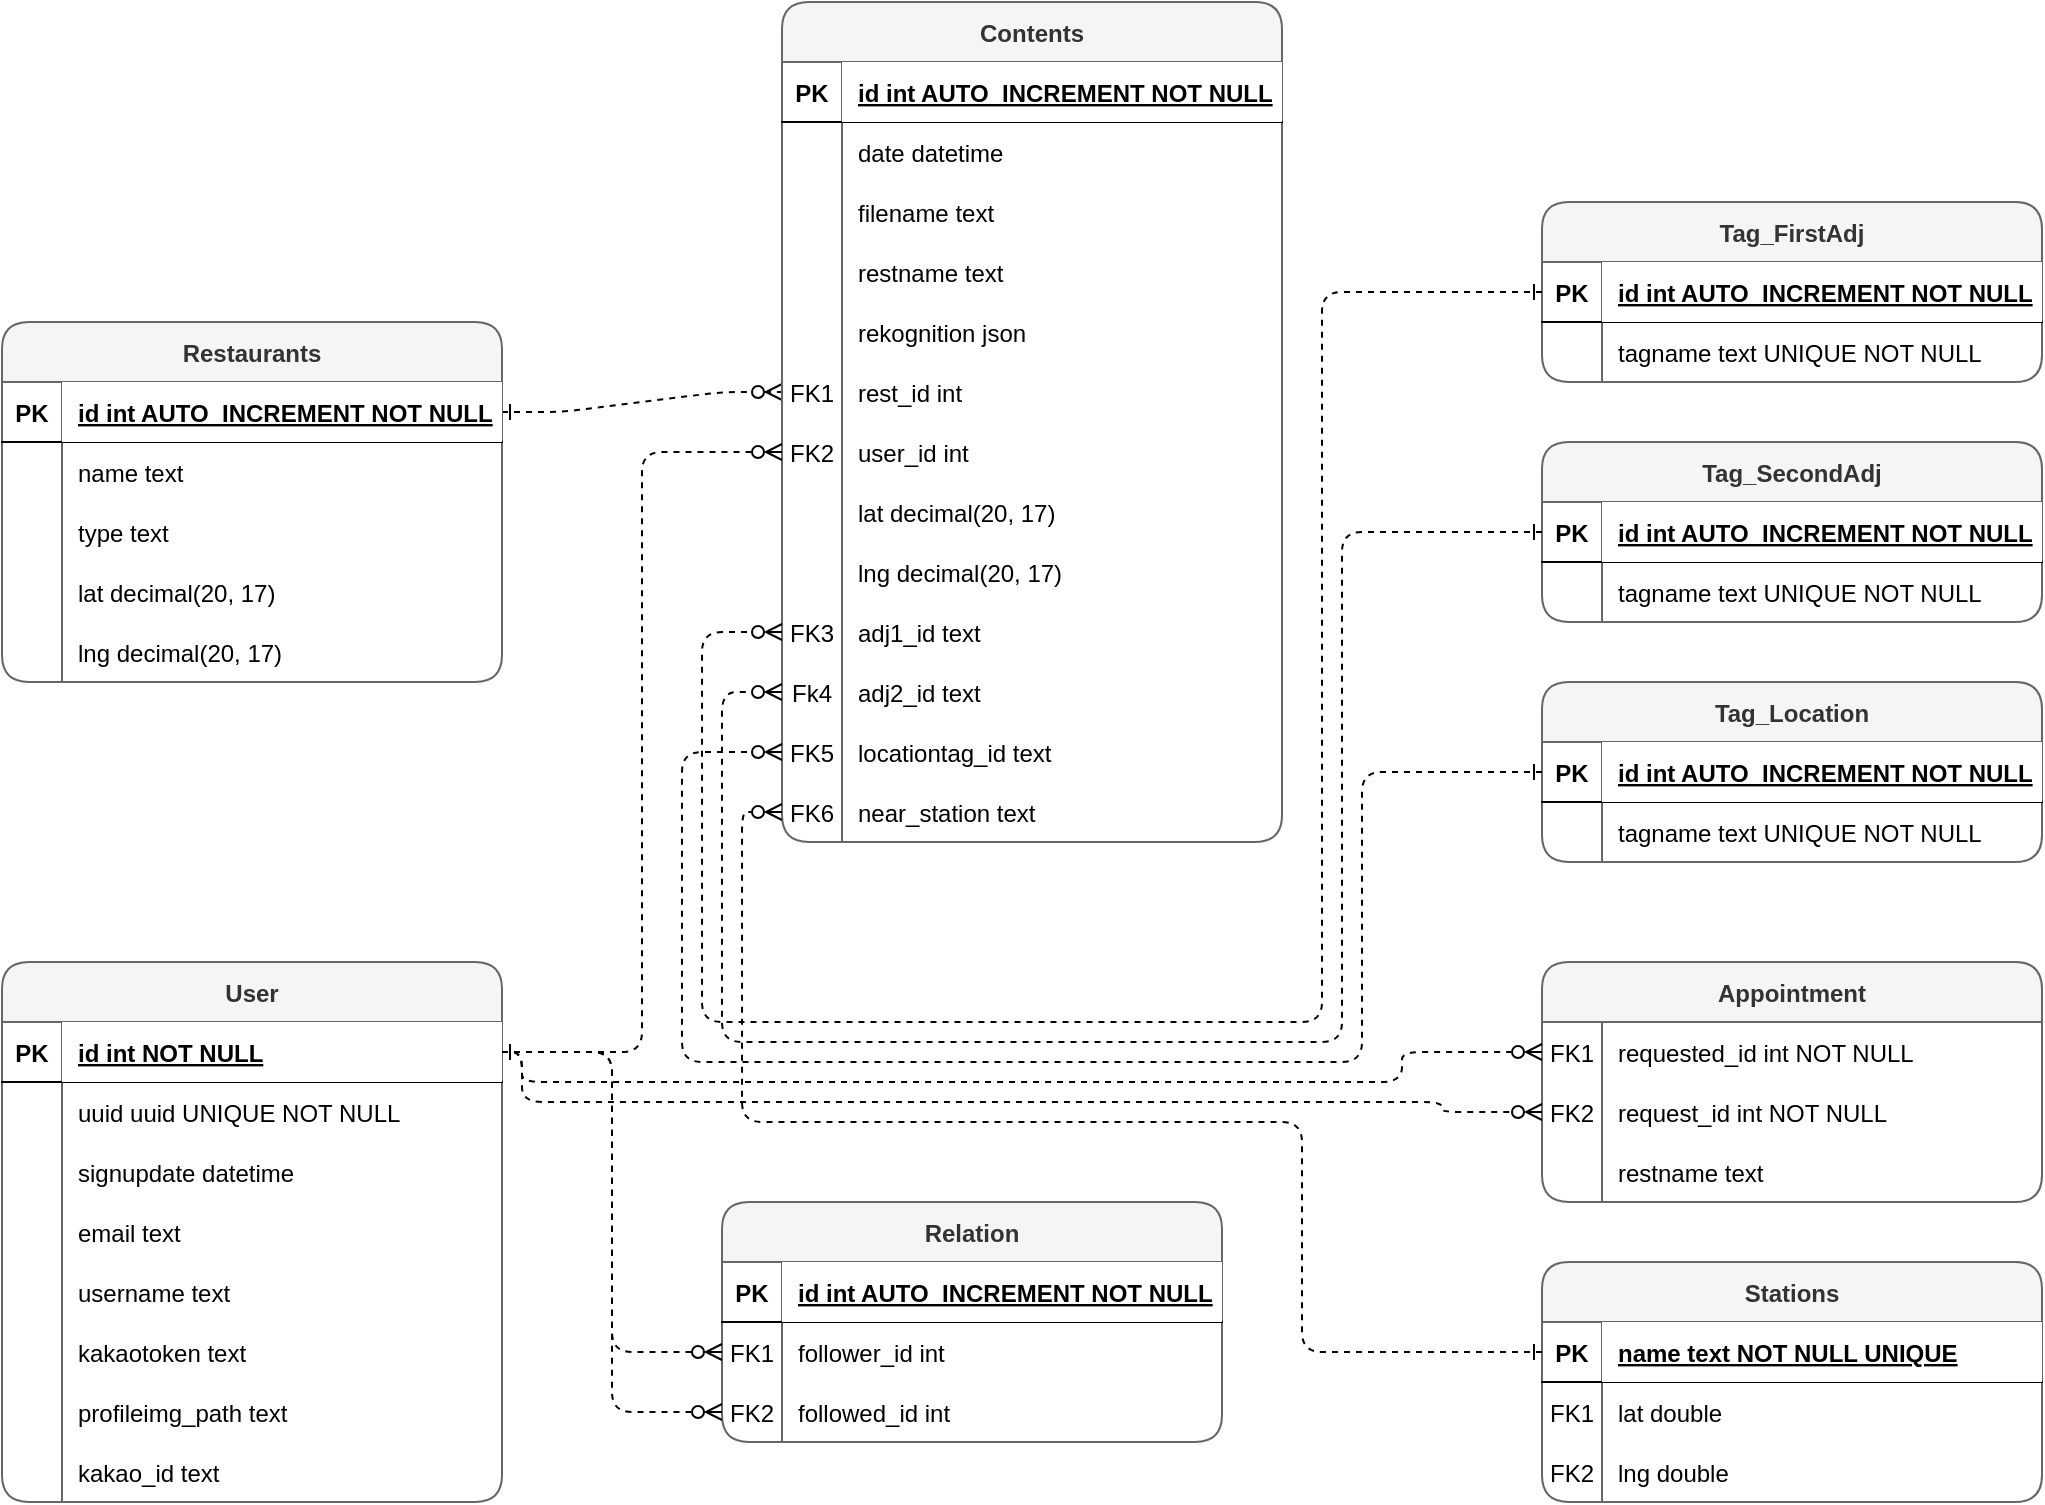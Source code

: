 <mxfile>
    <diagram id="R2lEEEUBdFMjLlhIrx00" name="Page-1">
        <mxGraphModel dx="1738" dy="1594" grid="1" gridSize="10" guides="1" tooltips="1" connect="1" arrows="1" fold="1" page="1" pageScale="1" pageWidth="850" pageHeight="1100" math="0" shadow="0" extFonts="Permanent Marker^https://fonts.googleapis.com/css?family=Permanent+Marker">
            <root>
                <mxCell id="0"/>
                <mxCell id="1" parent="0"/>
                <mxCell id="C-vyLk0tnHw3VtMMgP7b-12" value="" style="edgeStyle=entityRelationEdgeStyle;endArrow=ERzeroToMany;startArrow=ERone;endFill=1;startFill=0;entryX=0;entryY=0.5;entryDx=0;entryDy=0;dashed=1;" parent="1" source="C-vyLk0tnHw3VtMMgP7b-3" target="g6xZ0EOSr1X_erwKCPLf-76" edge="1">
                    <mxGeometry width="100" height="100" relative="1" as="geometry">
                        <mxPoint x="400" y="180" as="sourcePoint"/>
                        <mxPoint x="460" y="205" as="targetPoint"/>
                    </mxGeometry>
                </mxCell>
                <mxCell id="C-vyLk0tnHw3VtMMgP7b-2" value="Restaurants" style="shape=table;startSize=30;container=1;collapsible=1;childLayout=tableLayout;fixedRows=1;rowLines=0;fontStyle=1;align=center;resizeLast=1;labelBackgroundColor=none;fillColor=#f5f5f5;strokeColor=#666666;fontColor=#333333;rounded=1;" parent="1" vertex="1">
                    <mxGeometry x="-200" y="80" width="250" height="180" as="geometry"/>
                </mxCell>
                <mxCell id="C-vyLk0tnHw3VtMMgP7b-3" value="" style="shape=partialRectangle;collapsible=0;dropTarget=0;pointerEvents=0;fillColor=none;points=[[0,0.5],[1,0.5]];portConstraint=eastwest;top=0;left=0;right=0;bottom=1;rounded=1;" parent="C-vyLk0tnHw3VtMMgP7b-2" vertex="1">
                    <mxGeometry y="30" width="250" height="30" as="geometry"/>
                </mxCell>
                <mxCell id="C-vyLk0tnHw3VtMMgP7b-4" value="PK" style="shape=partialRectangle;overflow=hidden;connectable=0;fillColor=none;top=0;left=0;bottom=0;right=0;fontStyle=1;rounded=1;" parent="C-vyLk0tnHw3VtMMgP7b-3" vertex="1">
                    <mxGeometry width="30" height="30" as="geometry">
                        <mxRectangle width="30" height="30" as="alternateBounds"/>
                    </mxGeometry>
                </mxCell>
                <mxCell id="C-vyLk0tnHw3VtMMgP7b-5" value="id int AUTO_INCREMENT NOT NULL" style="shape=partialRectangle;overflow=hidden;connectable=0;top=0;left=0;bottom=0;right=0;align=left;spacingLeft=6;fontStyle=5;labelBackgroundColor=none;rounded=1;" parent="C-vyLk0tnHw3VtMMgP7b-3" vertex="1">
                    <mxGeometry x="30" width="220" height="30" as="geometry">
                        <mxRectangle width="220" height="30" as="alternateBounds"/>
                    </mxGeometry>
                </mxCell>
                <mxCell id="C-vyLk0tnHw3VtMMgP7b-6" value="" style="shape=partialRectangle;collapsible=0;dropTarget=0;pointerEvents=0;fillColor=none;points=[[0,0.5],[1,0.5]];portConstraint=eastwest;top=0;left=0;right=0;bottom=0;rounded=1;" parent="C-vyLk0tnHw3VtMMgP7b-2" vertex="1">
                    <mxGeometry y="60" width="250" height="30" as="geometry"/>
                </mxCell>
                <mxCell id="C-vyLk0tnHw3VtMMgP7b-7" value="" style="shape=partialRectangle;overflow=hidden;connectable=0;fillColor=none;top=0;left=0;bottom=0;right=0;rounded=1;" parent="C-vyLk0tnHw3VtMMgP7b-6" vertex="1">
                    <mxGeometry width="30" height="30" as="geometry">
                        <mxRectangle width="30" height="30" as="alternateBounds"/>
                    </mxGeometry>
                </mxCell>
                <mxCell id="C-vyLk0tnHw3VtMMgP7b-8" value="name text" style="shape=partialRectangle;overflow=hidden;connectable=0;fillColor=none;top=0;left=0;bottom=0;right=0;align=left;spacingLeft=6;rounded=1;" parent="C-vyLk0tnHw3VtMMgP7b-6" vertex="1">
                    <mxGeometry x="30" width="220" height="30" as="geometry">
                        <mxRectangle width="220" height="30" as="alternateBounds"/>
                    </mxGeometry>
                </mxCell>
                <mxCell id="C-vyLk0tnHw3VtMMgP7b-9" value="" style="shape=partialRectangle;collapsible=0;dropTarget=0;pointerEvents=0;fillColor=none;points=[[0,0.5],[1,0.5]];portConstraint=eastwest;top=0;left=0;right=0;bottom=0;rounded=1;" parent="C-vyLk0tnHw3VtMMgP7b-2" vertex="1">
                    <mxGeometry y="90" width="250" height="30" as="geometry"/>
                </mxCell>
                <mxCell id="C-vyLk0tnHw3VtMMgP7b-10" value="" style="shape=partialRectangle;overflow=hidden;connectable=0;fillColor=none;top=0;left=0;bottom=0;right=0;rounded=1;" parent="C-vyLk0tnHw3VtMMgP7b-9" vertex="1">
                    <mxGeometry width="30" height="30" as="geometry">
                        <mxRectangle width="30" height="30" as="alternateBounds"/>
                    </mxGeometry>
                </mxCell>
                <mxCell id="C-vyLk0tnHw3VtMMgP7b-11" value="type text" style="shape=partialRectangle;overflow=hidden;connectable=0;fillColor=none;top=0;left=0;bottom=0;right=0;align=left;spacingLeft=6;rounded=1;" parent="C-vyLk0tnHw3VtMMgP7b-9" vertex="1">
                    <mxGeometry x="30" width="220" height="30" as="geometry">
                        <mxRectangle width="220" height="30" as="alternateBounds"/>
                    </mxGeometry>
                </mxCell>
                <mxCell id="g6xZ0EOSr1X_erwKCPLf-101" value="" style="shape=partialRectangle;collapsible=0;dropTarget=0;pointerEvents=0;fillColor=none;points=[[0,0.5],[1,0.5]];portConstraint=eastwest;top=0;left=0;right=0;bottom=0;rounded=1;" parent="C-vyLk0tnHw3VtMMgP7b-2" vertex="1">
                    <mxGeometry y="120" width="250" height="30" as="geometry"/>
                </mxCell>
                <mxCell id="g6xZ0EOSr1X_erwKCPLf-102" value="" style="shape=partialRectangle;overflow=hidden;connectable=0;fillColor=none;top=0;left=0;bottom=0;right=0;rounded=1;" parent="g6xZ0EOSr1X_erwKCPLf-101" vertex="1">
                    <mxGeometry width="30" height="30" as="geometry">
                        <mxRectangle width="30" height="30" as="alternateBounds"/>
                    </mxGeometry>
                </mxCell>
                <mxCell id="g6xZ0EOSr1X_erwKCPLf-103" value="lat decimal(20, 17)" style="shape=partialRectangle;overflow=hidden;connectable=0;fillColor=none;top=0;left=0;bottom=0;right=0;align=left;spacingLeft=6;rounded=1;" parent="g6xZ0EOSr1X_erwKCPLf-101" vertex="1">
                    <mxGeometry x="30" width="220" height="30" as="geometry">
                        <mxRectangle width="220" height="30" as="alternateBounds"/>
                    </mxGeometry>
                </mxCell>
                <mxCell id="g6xZ0EOSr1X_erwKCPLf-104" value="" style="shape=partialRectangle;collapsible=0;dropTarget=0;pointerEvents=0;fillColor=none;points=[[0,0.5],[1,0.5]];portConstraint=eastwest;top=0;left=0;right=0;bottom=0;rounded=1;" parent="C-vyLk0tnHw3VtMMgP7b-2" vertex="1">
                    <mxGeometry y="150" width="250" height="30" as="geometry"/>
                </mxCell>
                <mxCell id="g6xZ0EOSr1X_erwKCPLf-105" value="" style="shape=partialRectangle;overflow=hidden;connectable=0;fillColor=none;top=0;left=0;bottom=0;right=0;rounded=1;" parent="g6xZ0EOSr1X_erwKCPLf-104" vertex="1">
                    <mxGeometry width="30" height="30" as="geometry">
                        <mxRectangle width="30" height="30" as="alternateBounds"/>
                    </mxGeometry>
                </mxCell>
                <mxCell id="g6xZ0EOSr1X_erwKCPLf-106" value="lng decimal(20, 17)" style="shape=partialRectangle;overflow=hidden;connectable=0;fillColor=none;top=0;left=0;bottom=0;right=0;align=left;spacingLeft=6;rounded=1;" parent="g6xZ0EOSr1X_erwKCPLf-104" vertex="1">
                    <mxGeometry x="30" width="220" height="30" as="geometry">
                        <mxRectangle width="220" height="30" as="alternateBounds"/>
                    </mxGeometry>
                </mxCell>
                <mxCell id="C-vyLk0tnHw3VtMMgP7b-13" value="Tag_FirstAdj" style="shape=table;startSize=30;container=1;collapsible=1;childLayout=tableLayout;fixedRows=1;rowLines=0;fontStyle=1;align=center;resizeLast=1;fillColor=#f5f5f5;strokeColor=#666666;fontColor=#333333;rounded=1;" parent="1" vertex="1">
                    <mxGeometry x="570" y="20" width="250" height="90" as="geometry"/>
                </mxCell>
                <mxCell id="C-vyLk0tnHw3VtMMgP7b-14" value="" style="shape=partialRectangle;collapsible=0;dropTarget=0;pointerEvents=0;fillColor=none;points=[[0,0.5],[1,0.5]];portConstraint=eastwest;top=0;left=0;right=0;bottom=1;rounded=1;" parent="C-vyLk0tnHw3VtMMgP7b-13" vertex="1">
                    <mxGeometry y="30" width="250" height="30" as="geometry"/>
                </mxCell>
                <mxCell id="C-vyLk0tnHw3VtMMgP7b-15" value="PK" style="shape=partialRectangle;overflow=hidden;connectable=0;fillColor=none;top=0;left=0;bottom=0;right=0;fontStyle=1;rounded=1;" parent="C-vyLk0tnHw3VtMMgP7b-14" vertex="1">
                    <mxGeometry width="30" height="30" as="geometry">
                        <mxRectangle width="30" height="30" as="alternateBounds"/>
                    </mxGeometry>
                </mxCell>
                <mxCell id="C-vyLk0tnHw3VtMMgP7b-16" value="id int AUTO_INCREMENT NOT NULL" style="shape=partialRectangle;overflow=hidden;connectable=0;top=0;left=0;bottom=0;right=0;align=left;spacingLeft=6;fontStyle=5;rounded=1;" parent="C-vyLk0tnHw3VtMMgP7b-14" vertex="1">
                    <mxGeometry x="30" width="220" height="30" as="geometry">
                        <mxRectangle width="220" height="30" as="alternateBounds"/>
                    </mxGeometry>
                </mxCell>
                <mxCell id="C-vyLk0tnHw3VtMMgP7b-17" value="" style="shape=partialRectangle;collapsible=0;dropTarget=0;pointerEvents=0;fillColor=none;points=[[0,0.5],[1,0.5]];portConstraint=eastwest;top=0;left=0;right=0;bottom=0;rounded=1;" parent="C-vyLk0tnHw3VtMMgP7b-13" vertex="1">
                    <mxGeometry y="60" width="250" height="30" as="geometry"/>
                </mxCell>
                <mxCell id="C-vyLk0tnHw3VtMMgP7b-18" value="" style="shape=partialRectangle;overflow=hidden;connectable=0;fillColor=none;top=0;left=0;bottom=0;right=0;rounded=1;" parent="C-vyLk0tnHw3VtMMgP7b-17" vertex="1">
                    <mxGeometry width="30" height="30" as="geometry">
                        <mxRectangle width="30" height="30" as="alternateBounds"/>
                    </mxGeometry>
                </mxCell>
                <mxCell id="C-vyLk0tnHw3VtMMgP7b-19" value="tagname text UNIQUE NOT NULL" style="shape=partialRectangle;overflow=hidden;connectable=0;fillColor=none;top=0;left=0;bottom=0;right=0;align=left;spacingLeft=6;rounded=1;" parent="C-vyLk0tnHw3VtMMgP7b-17" vertex="1">
                    <mxGeometry x="30" width="220" height="30" as="geometry">
                        <mxRectangle width="220" height="30" as="alternateBounds"/>
                    </mxGeometry>
                </mxCell>
                <mxCell id="C-vyLk0tnHw3VtMMgP7b-23" value="Contents" style="shape=table;startSize=30;container=1;collapsible=1;childLayout=tableLayout;fixedRows=1;rowLines=0;fontStyle=1;align=center;resizeLast=1;fillColor=#f5f5f5;strokeColor=#666666;fontColor=#333333;rounded=1;" parent="1" vertex="1">
                    <mxGeometry x="190" y="-80" width="250" height="420" as="geometry"/>
                </mxCell>
                <mxCell id="C-vyLk0tnHw3VtMMgP7b-24" value="" style="shape=partialRectangle;collapsible=0;dropTarget=0;pointerEvents=0;fillColor=none;points=[[0,0.5],[1,0.5]];portConstraint=eastwest;top=0;left=0;right=0;bottom=1;rounded=1;" parent="C-vyLk0tnHw3VtMMgP7b-23" vertex="1">
                    <mxGeometry y="30" width="250" height="30" as="geometry"/>
                </mxCell>
                <mxCell id="C-vyLk0tnHw3VtMMgP7b-25" value="PK" style="shape=partialRectangle;overflow=hidden;connectable=0;fillColor=none;top=0;left=0;bottom=0;right=0;fontStyle=1;rounded=1;" parent="C-vyLk0tnHw3VtMMgP7b-24" vertex="1">
                    <mxGeometry width="30" height="30" as="geometry">
                        <mxRectangle width="30" height="30" as="alternateBounds"/>
                    </mxGeometry>
                </mxCell>
                <mxCell id="C-vyLk0tnHw3VtMMgP7b-26" value="id int AUTO_INCREMENT NOT NULL " style="shape=partialRectangle;overflow=hidden;connectable=0;top=0;left=0;bottom=0;right=0;align=left;spacingLeft=6;fontStyle=5;rounded=1;" parent="C-vyLk0tnHw3VtMMgP7b-24" vertex="1">
                    <mxGeometry x="30" width="220" height="30" as="geometry">
                        <mxRectangle width="220" height="30" as="alternateBounds"/>
                    </mxGeometry>
                </mxCell>
                <mxCell id="C-vyLk0tnHw3VtMMgP7b-27" value="" style="shape=partialRectangle;collapsible=0;dropTarget=0;pointerEvents=0;fillColor=none;points=[[0,0.5],[1,0.5]];portConstraint=eastwest;top=0;left=0;right=0;bottom=0;rounded=1;" parent="C-vyLk0tnHw3VtMMgP7b-23" vertex="1">
                    <mxGeometry y="60" width="250" height="30" as="geometry"/>
                </mxCell>
                <mxCell id="C-vyLk0tnHw3VtMMgP7b-28" value="" style="shape=partialRectangle;overflow=hidden;connectable=0;fillColor=none;top=0;left=0;bottom=0;right=0;rounded=1;" parent="C-vyLk0tnHw3VtMMgP7b-27" vertex="1">
                    <mxGeometry width="30" height="30" as="geometry">
                        <mxRectangle width="30" height="30" as="alternateBounds"/>
                    </mxGeometry>
                </mxCell>
                <mxCell id="C-vyLk0tnHw3VtMMgP7b-29" value="date datetime " style="shape=partialRectangle;overflow=hidden;connectable=0;fillColor=none;top=0;left=0;bottom=0;right=0;align=left;spacingLeft=6;rounded=1;" parent="C-vyLk0tnHw3VtMMgP7b-27" vertex="1">
                    <mxGeometry x="30" width="220" height="30" as="geometry">
                        <mxRectangle width="220" height="30" as="alternateBounds"/>
                    </mxGeometry>
                </mxCell>
                <mxCell id="g6xZ0EOSr1X_erwKCPLf-67" value="" style="shape=partialRectangle;collapsible=0;dropTarget=0;pointerEvents=0;fillColor=none;points=[[0,0.5],[1,0.5]];portConstraint=eastwest;top=0;left=0;right=0;bottom=0;rounded=1;" parent="C-vyLk0tnHw3VtMMgP7b-23" vertex="1">
                    <mxGeometry y="90" width="250" height="30" as="geometry"/>
                </mxCell>
                <mxCell id="g6xZ0EOSr1X_erwKCPLf-68" value="" style="shape=partialRectangle;overflow=hidden;connectable=0;fillColor=none;top=0;left=0;bottom=0;right=0;rounded=1;" parent="g6xZ0EOSr1X_erwKCPLf-67" vertex="1">
                    <mxGeometry width="30" height="30" as="geometry">
                        <mxRectangle width="30" height="30" as="alternateBounds"/>
                    </mxGeometry>
                </mxCell>
                <mxCell id="g6xZ0EOSr1X_erwKCPLf-69" value="filename text" style="shape=partialRectangle;overflow=hidden;connectable=0;fillColor=none;top=0;left=0;bottom=0;right=0;align=left;spacingLeft=6;rounded=1;" parent="g6xZ0EOSr1X_erwKCPLf-67" vertex="1">
                    <mxGeometry x="30" width="220" height="30" as="geometry">
                        <mxRectangle width="220" height="30" as="alternateBounds"/>
                    </mxGeometry>
                </mxCell>
                <mxCell id="g6xZ0EOSr1X_erwKCPLf-70" value="" style="shape=partialRectangle;collapsible=0;dropTarget=0;pointerEvents=0;fillColor=none;points=[[0,0.5],[1,0.5]];portConstraint=eastwest;top=0;left=0;right=0;bottom=0;rounded=1;" parent="C-vyLk0tnHw3VtMMgP7b-23" vertex="1">
                    <mxGeometry y="120" width="250" height="30" as="geometry"/>
                </mxCell>
                <mxCell id="g6xZ0EOSr1X_erwKCPLf-71" value="" style="shape=partialRectangle;overflow=hidden;connectable=0;fillColor=none;top=0;left=0;bottom=0;right=0;rounded=1;" parent="g6xZ0EOSr1X_erwKCPLf-70" vertex="1">
                    <mxGeometry width="30" height="30" as="geometry">
                        <mxRectangle width="30" height="30" as="alternateBounds"/>
                    </mxGeometry>
                </mxCell>
                <mxCell id="g6xZ0EOSr1X_erwKCPLf-72" value="restname text" style="shape=partialRectangle;overflow=hidden;connectable=0;fillColor=none;top=0;left=0;bottom=0;right=0;align=left;spacingLeft=6;rounded=1;" parent="g6xZ0EOSr1X_erwKCPLf-70" vertex="1">
                    <mxGeometry x="30" width="220" height="30" as="geometry">
                        <mxRectangle width="220" height="30" as="alternateBounds"/>
                    </mxGeometry>
                </mxCell>
                <mxCell id="g6xZ0EOSr1X_erwKCPLf-73" value="" style="shape=partialRectangle;collapsible=0;dropTarget=0;pointerEvents=0;fillColor=none;points=[[0,0.5],[1,0.5]];portConstraint=eastwest;top=0;left=0;right=0;bottom=0;rounded=1;" parent="C-vyLk0tnHw3VtMMgP7b-23" vertex="1">
                    <mxGeometry y="150" width="250" height="30" as="geometry"/>
                </mxCell>
                <mxCell id="g6xZ0EOSr1X_erwKCPLf-74" value="" style="shape=partialRectangle;overflow=hidden;connectable=0;fillColor=none;top=0;left=0;bottom=0;right=0;rounded=1;" parent="g6xZ0EOSr1X_erwKCPLf-73" vertex="1">
                    <mxGeometry width="30" height="30" as="geometry">
                        <mxRectangle width="30" height="30" as="alternateBounds"/>
                    </mxGeometry>
                </mxCell>
                <mxCell id="g6xZ0EOSr1X_erwKCPLf-75" value="rekognition json" style="shape=partialRectangle;overflow=hidden;connectable=0;fillColor=none;top=0;left=0;bottom=0;right=0;align=left;spacingLeft=6;rounded=1;" parent="g6xZ0EOSr1X_erwKCPLf-73" vertex="1">
                    <mxGeometry x="30" width="220" height="30" as="geometry">
                        <mxRectangle width="220" height="30" as="alternateBounds"/>
                    </mxGeometry>
                </mxCell>
                <mxCell id="g6xZ0EOSr1X_erwKCPLf-76" value="" style="shape=partialRectangle;collapsible=0;dropTarget=0;pointerEvents=0;fillColor=none;points=[[0,0.5],[1,0.5]];portConstraint=eastwest;top=0;left=0;right=0;bottom=0;rounded=1;" parent="C-vyLk0tnHw3VtMMgP7b-23" vertex="1">
                    <mxGeometry y="180" width="250" height="30" as="geometry"/>
                </mxCell>
                <mxCell id="g6xZ0EOSr1X_erwKCPLf-77" value="FK1" style="shape=partialRectangle;overflow=hidden;connectable=0;fillColor=none;top=0;left=0;bottom=0;right=0;rounded=1;" parent="g6xZ0EOSr1X_erwKCPLf-76" vertex="1">
                    <mxGeometry width="30" height="30" as="geometry">
                        <mxRectangle width="30" height="30" as="alternateBounds"/>
                    </mxGeometry>
                </mxCell>
                <mxCell id="g6xZ0EOSr1X_erwKCPLf-78" value="rest_id int" style="shape=partialRectangle;overflow=hidden;connectable=0;fillColor=none;top=0;left=0;bottom=0;right=0;align=left;spacingLeft=6;rounded=1;" parent="g6xZ0EOSr1X_erwKCPLf-76" vertex="1">
                    <mxGeometry x="30" width="220" height="30" as="geometry">
                        <mxRectangle width="220" height="30" as="alternateBounds"/>
                    </mxGeometry>
                </mxCell>
                <mxCell id="g6xZ0EOSr1X_erwKCPLf-98" value="" style="shape=partialRectangle;collapsible=0;dropTarget=0;pointerEvents=0;fillColor=none;points=[[0,0.5],[1,0.5]];portConstraint=eastwest;top=0;left=0;right=0;bottom=0;rounded=1;" parent="C-vyLk0tnHw3VtMMgP7b-23" vertex="1">
                    <mxGeometry y="210" width="250" height="30" as="geometry"/>
                </mxCell>
                <mxCell id="g6xZ0EOSr1X_erwKCPLf-99" value="FK2" style="shape=partialRectangle;overflow=hidden;connectable=0;fillColor=none;top=0;left=0;bottom=0;right=0;rounded=1;" parent="g6xZ0EOSr1X_erwKCPLf-98" vertex="1">
                    <mxGeometry width="30" height="30" as="geometry">
                        <mxRectangle width="30" height="30" as="alternateBounds"/>
                    </mxGeometry>
                </mxCell>
                <mxCell id="g6xZ0EOSr1X_erwKCPLf-100" value="user_id int" style="shape=partialRectangle;overflow=hidden;connectable=0;fillColor=none;top=0;left=0;bottom=0;right=0;align=left;spacingLeft=6;rounded=1;" parent="g6xZ0EOSr1X_erwKCPLf-98" vertex="1">
                    <mxGeometry x="30" width="220" height="30" as="geometry">
                        <mxRectangle width="220" height="30" as="alternateBounds"/>
                    </mxGeometry>
                </mxCell>
                <mxCell id="ovJ2iQSG9s2BSNXEdYRj-1" value="" style="shape=partialRectangle;collapsible=0;dropTarget=0;pointerEvents=0;fillColor=none;points=[[0,0.5],[1,0.5]];portConstraint=eastwest;top=0;left=0;right=0;bottom=0;rounded=1;" parent="C-vyLk0tnHw3VtMMgP7b-23" vertex="1">
                    <mxGeometry y="240" width="250" height="30" as="geometry"/>
                </mxCell>
                <mxCell id="ovJ2iQSG9s2BSNXEdYRj-2" value="" style="shape=partialRectangle;overflow=hidden;connectable=0;fillColor=none;top=0;left=0;bottom=0;right=0;rounded=1;" parent="ovJ2iQSG9s2BSNXEdYRj-1" vertex="1">
                    <mxGeometry width="30" height="30" as="geometry">
                        <mxRectangle width="30" height="30" as="alternateBounds"/>
                    </mxGeometry>
                </mxCell>
                <mxCell id="ovJ2iQSG9s2BSNXEdYRj-3" value="lat decimal(20, 17)" style="shape=partialRectangle;overflow=hidden;connectable=0;fillColor=none;top=0;left=0;bottom=0;right=0;align=left;spacingLeft=6;rounded=1;" parent="ovJ2iQSG9s2BSNXEdYRj-1" vertex="1">
                    <mxGeometry x="30" width="220" height="30" as="geometry">
                        <mxRectangle width="220" height="30" as="alternateBounds"/>
                    </mxGeometry>
                </mxCell>
                <mxCell id="ovJ2iQSG9s2BSNXEdYRj-4" value="" style="shape=partialRectangle;collapsible=0;dropTarget=0;pointerEvents=0;fillColor=none;points=[[0,0.5],[1,0.5]];portConstraint=eastwest;top=0;left=0;right=0;bottom=0;rounded=1;" parent="C-vyLk0tnHw3VtMMgP7b-23" vertex="1">
                    <mxGeometry y="270" width="250" height="30" as="geometry"/>
                </mxCell>
                <mxCell id="ovJ2iQSG9s2BSNXEdYRj-5" value="" style="shape=partialRectangle;overflow=hidden;connectable=0;fillColor=none;top=0;left=0;bottom=0;right=0;rounded=1;" parent="ovJ2iQSG9s2BSNXEdYRj-4" vertex="1">
                    <mxGeometry width="30" height="30" as="geometry">
                        <mxRectangle width="30" height="30" as="alternateBounds"/>
                    </mxGeometry>
                </mxCell>
                <mxCell id="ovJ2iQSG9s2BSNXEdYRj-6" value="lng decimal(20, 17)" style="shape=partialRectangle;overflow=hidden;connectable=0;fillColor=none;top=0;left=0;bottom=0;right=0;align=left;spacingLeft=6;rounded=1;" parent="ovJ2iQSG9s2BSNXEdYRj-4" vertex="1">
                    <mxGeometry x="30" width="220" height="30" as="geometry">
                        <mxRectangle width="220" height="30" as="alternateBounds"/>
                    </mxGeometry>
                </mxCell>
                <mxCell id="ovJ2iQSG9s2BSNXEdYRj-24" value="" style="shape=partialRectangle;collapsible=0;dropTarget=0;pointerEvents=0;fillColor=none;points=[[0,0.5],[1,0.5]];portConstraint=eastwest;top=0;left=0;right=0;bottom=0;rounded=1;" parent="C-vyLk0tnHw3VtMMgP7b-23" vertex="1">
                    <mxGeometry y="300" width="250" height="30" as="geometry"/>
                </mxCell>
                <mxCell id="ovJ2iQSG9s2BSNXEdYRj-25" value="FK3" style="shape=partialRectangle;overflow=hidden;connectable=0;fillColor=none;top=0;left=0;bottom=0;right=0;rounded=1;" parent="ovJ2iQSG9s2BSNXEdYRj-24" vertex="1">
                    <mxGeometry width="30" height="30" as="geometry">
                        <mxRectangle width="30" height="30" as="alternateBounds"/>
                    </mxGeometry>
                </mxCell>
                <mxCell id="ovJ2iQSG9s2BSNXEdYRj-26" value="adj1_id text" style="shape=partialRectangle;overflow=hidden;connectable=0;fillColor=none;top=0;left=0;bottom=0;right=0;align=left;spacingLeft=6;rounded=1;" parent="ovJ2iQSG9s2BSNXEdYRj-24" vertex="1">
                    <mxGeometry x="30" width="220" height="30" as="geometry">
                        <mxRectangle width="220" height="30" as="alternateBounds"/>
                    </mxGeometry>
                </mxCell>
                <mxCell id="ovJ2iQSG9s2BSNXEdYRj-27" value="" style="shape=partialRectangle;collapsible=0;dropTarget=0;pointerEvents=0;fillColor=none;points=[[0,0.5],[1,0.5]];portConstraint=eastwest;top=0;left=0;right=0;bottom=0;rounded=1;" parent="C-vyLk0tnHw3VtMMgP7b-23" vertex="1">
                    <mxGeometry y="330" width="250" height="30" as="geometry"/>
                </mxCell>
                <mxCell id="ovJ2iQSG9s2BSNXEdYRj-28" value="Fk4" style="shape=partialRectangle;overflow=hidden;connectable=0;fillColor=none;top=0;left=0;bottom=0;right=0;rounded=1;" parent="ovJ2iQSG9s2BSNXEdYRj-27" vertex="1">
                    <mxGeometry width="30" height="30" as="geometry">
                        <mxRectangle width="30" height="30" as="alternateBounds"/>
                    </mxGeometry>
                </mxCell>
                <mxCell id="ovJ2iQSG9s2BSNXEdYRj-29" value="adj2_id text" style="shape=partialRectangle;overflow=hidden;connectable=0;fillColor=none;top=0;left=0;bottom=0;right=0;align=left;spacingLeft=6;rounded=1;" parent="ovJ2iQSG9s2BSNXEdYRj-27" vertex="1">
                    <mxGeometry x="30" width="220" height="30" as="geometry">
                        <mxRectangle width="220" height="30" as="alternateBounds"/>
                    </mxGeometry>
                </mxCell>
                <mxCell id="ovJ2iQSG9s2BSNXEdYRj-30" value="" style="shape=partialRectangle;collapsible=0;dropTarget=0;pointerEvents=0;fillColor=none;points=[[0,0.5],[1,0.5]];portConstraint=eastwest;top=0;left=0;right=0;bottom=0;rounded=1;" parent="C-vyLk0tnHw3VtMMgP7b-23" vertex="1">
                    <mxGeometry y="360" width="250" height="30" as="geometry"/>
                </mxCell>
                <mxCell id="ovJ2iQSG9s2BSNXEdYRj-31" value="FK5" style="shape=partialRectangle;overflow=hidden;connectable=0;fillColor=none;top=0;left=0;bottom=0;right=0;rounded=1;" parent="ovJ2iQSG9s2BSNXEdYRj-30" vertex="1">
                    <mxGeometry width="30" height="30" as="geometry">
                        <mxRectangle width="30" height="30" as="alternateBounds"/>
                    </mxGeometry>
                </mxCell>
                <mxCell id="ovJ2iQSG9s2BSNXEdYRj-32" value="locationtag_id text" style="shape=partialRectangle;overflow=hidden;connectable=0;fillColor=none;top=0;left=0;bottom=0;right=0;align=left;spacingLeft=6;rounded=1;" parent="ovJ2iQSG9s2BSNXEdYRj-30" vertex="1">
                    <mxGeometry x="30" width="220" height="30" as="geometry">
                        <mxRectangle width="220" height="30" as="alternateBounds"/>
                    </mxGeometry>
                </mxCell>
                <mxCell id="15" value="" style="shape=partialRectangle;collapsible=0;dropTarget=0;pointerEvents=0;fillColor=none;points=[[0,0.5],[1,0.5]];portConstraint=eastwest;top=0;left=0;right=0;bottom=0;rounded=1;" vertex="1" parent="C-vyLk0tnHw3VtMMgP7b-23">
                    <mxGeometry y="390" width="250" height="30" as="geometry"/>
                </mxCell>
                <mxCell id="16" value="FK6" style="shape=partialRectangle;overflow=hidden;connectable=0;fillColor=none;top=0;left=0;bottom=0;right=0;rounded=1;" vertex="1" parent="15">
                    <mxGeometry width="30" height="30" as="geometry">
                        <mxRectangle width="30" height="30" as="alternateBounds"/>
                    </mxGeometry>
                </mxCell>
                <mxCell id="17" value="near_station text" style="shape=partialRectangle;overflow=hidden;connectable=0;fillColor=none;top=0;left=0;bottom=0;right=0;align=left;spacingLeft=6;rounded=1;" vertex="1" parent="15">
                    <mxGeometry x="30" width="220" height="30" as="geometry">
                        <mxRectangle width="220" height="30" as="alternateBounds"/>
                    </mxGeometry>
                </mxCell>
                <mxCell id="g6xZ0EOSr1X_erwKCPLf-14" value="User" style="shape=table;startSize=30;container=1;collapsible=1;childLayout=tableLayout;fixedRows=1;rowLines=0;fontStyle=1;align=center;resizeLast=1;fillColor=#f5f5f5;strokeColor=#666666;fontColor=#333333;rounded=1;" parent="1" vertex="1">
                    <mxGeometry x="-200" y="400" width="250" height="270" as="geometry"/>
                </mxCell>
                <mxCell id="g6xZ0EOSr1X_erwKCPLf-15" value="" style="shape=partialRectangle;collapsible=0;dropTarget=0;pointerEvents=0;fillColor=none;top=0;left=0;bottom=1;right=0;points=[[0,0.5],[1,0.5]];portConstraint=eastwest;rounded=1;" parent="g6xZ0EOSr1X_erwKCPLf-14" vertex="1">
                    <mxGeometry y="30" width="250" height="30" as="geometry"/>
                </mxCell>
                <mxCell id="g6xZ0EOSr1X_erwKCPLf-16" value="PK" style="shape=partialRectangle;connectable=0;fillColor=none;top=0;left=0;bottom=0;right=0;fontStyle=1;overflow=hidden;rounded=1;" parent="g6xZ0EOSr1X_erwKCPLf-15" vertex="1">
                    <mxGeometry width="30" height="30" as="geometry">
                        <mxRectangle width="30" height="30" as="alternateBounds"/>
                    </mxGeometry>
                </mxCell>
                <mxCell id="g6xZ0EOSr1X_erwKCPLf-17" value="id int NOT NULL" style="shape=partialRectangle;connectable=0;top=0;left=0;bottom=0;right=0;align=left;spacingLeft=6;fontStyle=5;overflow=hidden;rounded=1;" parent="g6xZ0EOSr1X_erwKCPLf-15" vertex="1">
                    <mxGeometry x="30" width="220" height="30" as="geometry">
                        <mxRectangle width="220" height="30" as="alternateBounds"/>
                    </mxGeometry>
                </mxCell>
                <mxCell id="g6xZ0EOSr1X_erwKCPLf-18" value="" style="shape=partialRectangle;collapsible=0;dropTarget=0;pointerEvents=0;fillColor=none;top=0;left=0;bottom=0;right=0;points=[[0,0.5],[1,0.5]];portConstraint=eastwest;rounded=1;" parent="g6xZ0EOSr1X_erwKCPLf-14" vertex="1">
                    <mxGeometry y="60" width="250" height="30" as="geometry"/>
                </mxCell>
                <mxCell id="g6xZ0EOSr1X_erwKCPLf-19" value="" style="shape=partialRectangle;connectable=0;fillColor=none;top=0;left=0;bottom=0;right=0;editable=1;overflow=hidden;rounded=1;" parent="g6xZ0EOSr1X_erwKCPLf-18" vertex="1">
                    <mxGeometry width="30" height="30" as="geometry">
                        <mxRectangle width="30" height="30" as="alternateBounds"/>
                    </mxGeometry>
                </mxCell>
                <mxCell id="g6xZ0EOSr1X_erwKCPLf-20" value="uuid uuid UNIQUE NOT NULL" style="shape=partialRectangle;connectable=0;fillColor=none;top=0;left=0;bottom=0;right=0;align=left;spacingLeft=6;overflow=hidden;rounded=1;" parent="g6xZ0EOSr1X_erwKCPLf-18" vertex="1">
                    <mxGeometry x="30" width="220" height="30" as="geometry">
                        <mxRectangle width="220" height="30" as="alternateBounds"/>
                    </mxGeometry>
                </mxCell>
                <mxCell id="fuJ59WXbCXeIpHBfpC9V-1" value="" style="shape=partialRectangle;collapsible=0;dropTarget=0;pointerEvents=0;fillColor=none;top=0;left=0;bottom=0;right=0;points=[[0,0.5],[1,0.5]];portConstraint=eastwest;rounded=1;" parent="g6xZ0EOSr1X_erwKCPLf-14" vertex="1">
                    <mxGeometry y="90" width="250" height="30" as="geometry"/>
                </mxCell>
                <mxCell id="fuJ59WXbCXeIpHBfpC9V-2" value="" style="shape=partialRectangle;connectable=0;fillColor=none;top=0;left=0;bottom=0;right=0;editable=1;overflow=hidden;rounded=1;" parent="fuJ59WXbCXeIpHBfpC9V-1" vertex="1">
                    <mxGeometry width="30" height="30" as="geometry">
                        <mxRectangle width="30" height="30" as="alternateBounds"/>
                    </mxGeometry>
                </mxCell>
                <mxCell id="fuJ59WXbCXeIpHBfpC9V-3" value="signupdate datetime" style="shape=partialRectangle;connectable=0;fillColor=none;top=0;left=0;bottom=0;right=0;align=left;spacingLeft=6;overflow=hidden;rounded=1;" parent="fuJ59WXbCXeIpHBfpC9V-1" vertex="1">
                    <mxGeometry x="30" width="220" height="30" as="geometry">
                        <mxRectangle width="220" height="30" as="alternateBounds"/>
                    </mxGeometry>
                </mxCell>
                <mxCell id="g6xZ0EOSr1X_erwKCPLf-21" value="" style="shape=partialRectangle;collapsible=0;dropTarget=0;pointerEvents=0;fillColor=none;top=0;left=0;bottom=0;right=0;points=[[0,0.5],[1,0.5]];portConstraint=eastwest;rounded=1;" parent="g6xZ0EOSr1X_erwKCPLf-14" vertex="1">
                    <mxGeometry y="120" width="250" height="30" as="geometry"/>
                </mxCell>
                <mxCell id="g6xZ0EOSr1X_erwKCPLf-22" value="" style="shape=partialRectangle;connectable=0;fillColor=none;top=0;left=0;bottom=0;right=0;editable=1;overflow=hidden;rounded=1;" parent="g6xZ0EOSr1X_erwKCPLf-21" vertex="1">
                    <mxGeometry width="30" height="30" as="geometry">
                        <mxRectangle width="30" height="30" as="alternateBounds"/>
                    </mxGeometry>
                </mxCell>
                <mxCell id="g6xZ0EOSr1X_erwKCPLf-23" value="email text" style="shape=partialRectangle;connectable=0;fillColor=none;top=0;left=0;bottom=0;right=0;align=left;spacingLeft=6;overflow=hidden;rounded=1;" parent="g6xZ0EOSr1X_erwKCPLf-21" vertex="1">
                    <mxGeometry x="30" width="220" height="30" as="geometry">
                        <mxRectangle width="220" height="30" as="alternateBounds"/>
                    </mxGeometry>
                </mxCell>
                <mxCell id="g6xZ0EOSr1X_erwKCPLf-24" value="" style="shape=partialRectangle;collapsible=0;dropTarget=0;pointerEvents=0;fillColor=none;top=0;left=0;bottom=0;right=0;points=[[0,0.5],[1,0.5]];portConstraint=eastwest;rounded=1;" parent="g6xZ0EOSr1X_erwKCPLf-14" vertex="1">
                    <mxGeometry y="150" width="250" height="30" as="geometry"/>
                </mxCell>
                <mxCell id="g6xZ0EOSr1X_erwKCPLf-25" value="" style="shape=partialRectangle;connectable=0;fillColor=none;top=0;left=0;bottom=0;right=0;editable=1;overflow=hidden;rounded=1;" parent="g6xZ0EOSr1X_erwKCPLf-24" vertex="1">
                    <mxGeometry width="30" height="30" as="geometry">
                        <mxRectangle width="30" height="30" as="alternateBounds"/>
                    </mxGeometry>
                </mxCell>
                <mxCell id="g6xZ0EOSr1X_erwKCPLf-26" value="username text" style="shape=partialRectangle;connectable=0;fillColor=none;top=0;left=0;bottom=0;right=0;align=left;spacingLeft=6;overflow=hidden;rounded=1;" parent="g6xZ0EOSr1X_erwKCPLf-24" vertex="1">
                    <mxGeometry x="30" width="220" height="30" as="geometry">
                        <mxRectangle width="220" height="30" as="alternateBounds"/>
                    </mxGeometry>
                </mxCell>
                <mxCell id="VKXO82uH74N70-thOI-q-29" value="" style="shape=partialRectangle;collapsible=0;dropTarget=0;pointerEvents=0;fillColor=none;top=0;left=0;bottom=0;right=0;points=[[0,0.5],[1,0.5]];portConstraint=eastwest;rounded=1;" parent="g6xZ0EOSr1X_erwKCPLf-14" vertex="1">
                    <mxGeometry y="180" width="250" height="30" as="geometry"/>
                </mxCell>
                <mxCell id="VKXO82uH74N70-thOI-q-30" value="" style="shape=partialRectangle;connectable=0;fillColor=none;top=0;left=0;bottom=0;right=0;editable=1;overflow=hidden;rounded=1;" parent="VKXO82uH74N70-thOI-q-29" vertex="1">
                    <mxGeometry width="30" height="30" as="geometry">
                        <mxRectangle width="30" height="30" as="alternateBounds"/>
                    </mxGeometry>
                </mxCell>
                <mxCell id="VKXO82uH74N70-thOI-q-31" value="kakaotoken text" style="shape=partialRectangle;connectable=0;fillColor=none;top=0;left=0;bottom=0;right=0;align=left;spacingLeft=6;overflow=hidden;rounded=1;" parent="VKXO82uH74N70-thOI-q-29" vertex="1">
                    <mxGeometry x="30" width="220" height="30" as="geometry">
                        <mxRectangle width="220" height="30" as="alternateBounds"/>
                    </mxGeometry>
                </mxCell>
                <mxCell id="VKXO82uH74N70-thOI-q-32" value="" style="shape=partialRectangle;collapsible=0;dropTarget=0;pointerEvents=0;fillColor=none;top=0;left=0;bottom=0;right=0;points=[[0,0.5],[1,0.5]];portConstraint=eastwest;rounded=1;" parent="g6xZ0EOSr1X_erwKCPLf-14" vertex="1">
                    <mxGeometry y="210" width="250" height="30" as="geometry"/>
                </mxCell>
                <mxCell id="VKXO82uH74N70-thOI-q-33" value="" style="shape=partialRectangle;connectable=0;fillColor=none;top=0;left=0;bottom=0;right=0;editable=1;overflow=hidden;rounded=1;" parent="VKXO82uH74N70-thOI-q-32" vertex="1">
                    <mxGeometry width="30" height="30" as="geometry">
                        <mxRectangle width="30" height="30" as="alternateBounds"/>
                    </mxGeometry>
                </mxCell>
                <mxCell id="VKXO82uH74N70-thOI-q-34" value="profileimg_path text" style="shape=partialRectangle;connectable=0;fillColor=none;top=0;left=0;bottom=0;right=0;align=left;spacingLeft=6;overflow=hidden;rounded=1;" parent="VKXO82uH74N70-thOI-q-32" vertex="1">
                    <mxGeometry x="30" width="220" height="30" as="geometry">
                        <mxRectangle width="220" height="30" as="alternateBounds"/>
                    </mxGeometry>
                </mxCell>
                <mxCell id="2" value="" style="shape=partialRectangle;collapsible=0;dropTarget=0;pointerEvents=0;fillColor=none;top=0;left=0;bottom=0;right=0;points=[[0,0.5],[1,0.5]];portConstraint=eastwest;rounded=1;" parent="g6xZ0EOSr1X_erwKCPLf-14" vertex="1">
                    <mxGeometry y="240" width="250" height="30" as="geometry"/>
                </mxCell>
                <mxCell id="3" value="" style="shape=partialRectangle;connectable=0;fillColor=none;top=0;left=0;bottom=0;right=0;editable=1;overflow=hidden;rounded=1;" parent="2" vertex="1">
                    <mxGeometry width="30" height="30" as="geometry">
                        <mxRectangle width="30" height="30" as="alternateBounds"/>
                    </mxGeometry>
                </mxCell>
                <mxCell id="4" value="kakao_id text" style="shape=partialRectangle;connectable=0;fillColor=none;top=0;left=0;bottom=0;right=0;align=left;spacingLeft=6;overflow=hidden;rounded=1;" parent="2" vertex="1">
                    <mxGeometry x="30" width="220" height="30" as="geometry">
                        <mxRectangle width="220" height="30" as="alternateBounds"/>
                    </mxGeometry>
                </mxCell>
                <mxCell id="g6xZ0EOSr1X_erwKCPLf-40" value="Relation" style="shape=table;startSize=30;container=1;collapsible=1;childLayout=tableLayout;fixedRows=1;rowLines=0;fontStyle=1;align=center;resizeLast=1;fillColor=#f5f5f5;strokeColor=#666666;fontColor=#333333;rounded=1;" parent="1" vertex="1">
                    <mxGeometry x="160" y="520" width="250" height="120" as="geometry"/>
                </mxCell>
                <mxCell id="g6xZ0EOSr1X_erwKCPLf-41" value="" style="shape=partialRectangle;collapsible=0;dropTarget=0;pointerEvents=0;fillColor=none;top=0;left=0;bottom=1;right=0;points=[[0,0.5],[1,0.5]];portConstraint=eastwest;rounded=1;" parent="g6xZ0EOSr1X_erwKCPLf-40" vertex="1">
                    <mxGeometry y="30" width="250" height="30" as="geometry"/>
                </mxCell>
                <mxCell id="g6xZ0EOSr1X_erwKCPLf-42" value="PK" style="shape=partialRectangle;connectable=0;fillColor=none;top=0;left=0;bottom=0;right=0;fontStyle=1;overflow=hidden;rounded=1;" parent="g6xZ0EOSr1X_erwKCPLf-41" vertex="1">
                    <mxGeometry width="30" height="30" as="geometry">
                        <mxRectangle width="30" height="30" as="alternateBounds"/>
                    </mxGeometry>
                </mxCell>
                <mxCell id="g6xZ0EOSr1X_erwKCPLf-43" value="id int AUTO_INCREMENT NOT NULL" style="shape=partialRectangle;connectable=0;top=0;left=0;bottom=0;right=0;align=left;spacingLeft=6;fontStyle=5;overflow=hidden;rounded=1;" parent="g6xZ0EOSr1X_erwKCPLf-41" vertex="1">
                    <mxGeometry x="30" width="220" height="30" as="geometry">
                        <mxRectangle width="220" height="30" as="alternateBounds"/>
                    </mxGeometry>
                </mxCell>
                <mxCell id="g6xZ0EOSr1X_erwKCPLf-44" value="" style="shape=partialRectangle;collapsible=0;dropTarget=0;pointerEvents=0;fillColor=none;top=0;left=0;bottom=0;right=0;points=[[0,0.5],[1,0.5]];portConstraint=eastwest;rounded=1;" parent="g6xZ0EOSr1X_erwKCPLf-40" vertex="1">
                    <mxGeometry y="60" width="250" height="30" as="geometry"/>
                </mxCell>
                <mxCell id="g6xZ0EOSr1X_erwKCPLf-45" value="FK1" style="shape=partialRectangle;connectable=0;fillColor=none;top=0;left=0;bottom=0;right=0;editable=1;overflow=hidden;rounded=1;" parent="g6xZ0EOSr1X_erwKCPLf-44" vertex="1">
                    <mxGeometry width="30" height="30" as="geometry">
                        <mxRectangle width="30" height="30" as="alternateBounds"/>
                    </mxGeometry>
                </mxCell>
                <mxCell id="g6xZ0EOSr1X_erwKCPLf-46" value="follower_id int" style="shape=partialRectangle;connectable=0;fillColor=none;top=0;left=0;bottom=0;right=0;align=left;spacingLeft=6;overflow=hidden;rounded=1;" parent="g6xZ0EOSr1X_erwKCPLf-44" vertex="1">
                    <mxGeometry x="30" width="220" height="30" as="geometry">
                        <mxRectangle width="220" height="30" as="alternateBounds"/>
                    </mxGeometry>
                </mxCell>
                <mxCell id="g6xZ0EOSr1X_erwKCPLf-47" value="" style="shape=partialRectangle;collapsible=0;dropTarget=0;pointerEvents=0;fillColor=none;top=0;left=0;bottom=0;right=0;points=[[0,0.5],[1,0.5]];portConstraint=eastwest;rounded=1;" parent="g6xZ0EOSr1X_erwKCPLf-40" vertex="1">
                    <mxGeometry y="90" width="250" height="30" as="geometry"/>
                </mxCell>
                <mxCell id="g6xZ0EOSr1X_erwKCPLf-48" value="FK2" style="shape=partialRectangle;connectable=0;fillColor=none;top=0;left=0;bottom=0;right=0;editable=1;overflow=hidden;rounded=1;" parent="g6xZ0EOSr1X_erwKCPLf-47" vertex="1">
                    <mxGeometry width="30" height="30" as="geometry">
                        <mxRectangle width="30" height="30" as="alternateBounds"/>
                    </mxGeometry>
                </mxCell>
                <mxCell id="g6xZ0EOSr1X_erwKCPLf-49" value="followed_id int" style="shape=partialRectangle;connectable=0;fillColor=none;top=0;left=0;bottom=0;right=0;align=left;spacingLeft=6;overflow=hidden;rounded=1;" parent="g6xZ0EOSr1X_erwKCPLf-47" vertex="1">
                    <mxGeometry x="30" width="220" height="30" as="geometry">
                        <mxRectangle width="220" height="30" as="alternateBounds"/>
                    </mxGeometry>
                </mxCell>
                <mxCell id="g6xZ0EOSr1X_erwKCPLf-109" style="edgeStyle=orthogonalEdgeStyle;orthogonalLoop=1;jettySize=auto;html=1;exitX=1;exitY=0.5;exitDx=0;exitDy=0;dashed=1;endArrow=ERzeroToMany;endFill=0;startArrow=ERone;startFill=0;" parent="1" source="g6xZ0EOSr1X_erwKCPLf-15" target="g6xZ0EOSr1X_erwKCPLf-44" edge="1">
                    <mxGeometry relative="1" as="geometry"/>
                </mxCell>
                <mxCell id="g6xZ0EOSr1X_erwKCPLf-110" style="edgeStyle=orthogonalEdgeStyle;orthogonalLoop=1;jettySize=auto;html=1;exitX=1;exitY=0.5;exitDx=0;exitDy=0;entryX=0;entryY=0.5;entryDx=0;entryDy=0;dashed=1;endArrow=ERzeroToMany;endFill=0;" parent="1" source="g6xZ0EOSr1X_erwKCPLf-15" target="g6xZ0EOSr1X_erwKCPLf-47" edge="1">
                    <mxGeometry relative="1" as="geometry"/>
                </mxCell>
                <mxCell id="g6xZ0EOSr1X_erwKCPLf-126" style="edgeStyle=orthogonalEdgeStyle;orthogonalLoop=1;jettySize=auto;html=1;exitX=1;exitY=0.5;exitDx=0;exitDy=0;entryX=0;entryY=0.5;entryDx=0;entryDy=0;endArrow=ERzeroToMany;endFill=0;startArrow=ERone;startFill=0;dashed=1;" parent="1" source="g6xZ0EOSr1X_erwKCPLf-15" target="g6xZ0EOSr1X_erwKCPLf-98" edge="1">
                    <mxGeometry relative="1" as="geometry"/>
                </mxCell>
                <mxCell id="VKXO82uH74N70-thOI-q-4" value="Appointment" style="shape=table;startSize=30;container=1;collapsible=1;childLayout=tableLayout;fixedRows=1;rowLines=0;fontStyle=1;align=center;resizeLast=1;fillColor=#f5f5f5;strokeColor=#666666;fontColor=#333333;rounded=1;" parent="1" vertex="1">
                    <mxGeometry x="570" y="400" width="250" height="120" as="geometry"/>
                </mxCell>
                <mxCell id="VKXO82uH74N70-thOI-q-8" value="" style="shape=partialRectangle;collapsible=0;dropTarget=0;pointerEvents=0;fillColor=none;top=0;left=0;bottom=0;right=0;points=[[0,0.5],[1,0.5]];portConstraint=eastwest;rounded=1;" parent="VKXO82uH74N70-thOI-q-4" vertex="1">
                    <mxGeometry y="30" width="250" height="30" as="geometry"/>
                </mxCell>
                <mxCell id="VKXO82uH74N70-thOI-q-9" value="FK1" style="shape=partialRectangle;connectable=0;fillColor=none;top=0;left=0;bottom=0;right=0;editable=1;overflow=hidden;rounded=1;" parent="VKXO82uH74N70-thOI-q-8" vertex="1">
                    <mxGeometry width="30" height="30" as="geometry">
                        <mxRectangle width="30" height="30" as="alternateBounds"/>
                    </mxGeometry>
                </mxCell>
                <mxCell id="VKXO82uH74N70-thOI-q-10" value="requested_id int NOT NULL" style="shape=partialRectangle;connectable=0;fillColor=none;top=0;left=0;bottom=0;right=0;align=left;spacingLeft=6;overflow=hidden;rounded=1;" parent="VKXO82uH74N70-thOI-q-8" vertex="1">
                    <mxGeometry x="30" width="220" height="30" as="geometry">
                        <mxRectangle width="220" height="30" as="alternateBounds"/>
                    </mxGeometry>
                </mxCell>
                <mxCell id="VKXO82uH74N70-thOI-q-11" value="" style="shape=partialRectangle;collapsible=0;dropTarget=0;pointerEvents=0;fillColor=none;top=0;left=0;bottom=0;right=0;points=[[0,0.5],[1,0.5]];portConstraint=eastwest;rounded=1;" parent="VKXO82uH74N70-thOI-q-4" vertex="1">
                    <mxGeometry y="60" width="250" height="30" as="geometry"/>
                </mxCell>
                <mxCell id="VKXO82uH74N70-thOI-q-12" value="FK2" style="shape=partialRectangle;connectable=0;fillColor=none;top=0;left=0;bottom=0;right=0;editable=1;overflow=hidden;rounded=1;" parent="VKXO82uH74N70-thOI-q-11" vertex="1">
                    <mxGeometry width="30" height="30" as="geometry">
                        <mxRectangle width="30" height="30" as="alternateBounds"/>
                    </mxGeometry>
                </mxCell>
                <mxCell id="VKXO82uH74N70-thOI-q-13" value="request_id int NOT NULL" style="shape=partialRectangle;connectable=0;fillColor=none;top=0;left=0;bottom=0;right=0;align=left;spacingLeft=6;overflow=hidden;rounded=1;" parent="VKXO82uH74N70-thOI-q-11" vertex="1">
                    <mxGeometry x="30" width="220" height="30" as="geometry">
                        <mxRectangle width="220" height="30" as="alternateBounds"/>
                    </mxGeometry>
                </mxCell>
                <mxCell id="VKXO82uH74N70-thOI-q-14" value="" style="shape=partialRectangle;collapsible=0;dropTarget=0;pointerEvents=0;fillColor=none;top=0;left=0;bottom=0;right=0;points=[[0,0.5],[1,0.5]];portConstraint=eastwest;rounded=1;" parent="VKXO82uH74N70-thOI-q-4" vertex="1">
                    <mxGeometry y="90" width="250" height="30" as="geometry"/>
                </mxCell>
                <mxCell id="VKXO82uH74N70-thOI-q-15" value="" style="shape=partialRectangle;connectable=0;fillColor=none;top=0;left=0;bottom=0;right=0;editable=1;overflow=hidden;rounded=1;" parent="VKXO82uH74N70-thOI-q-14" vertex="1">
                    <mxGeometry width="30" height="30" as="geometry">
                        <mxRectangle width="30" height="30" as="alternateBounds"/>
                    </mxGeometry>
                </mxCell>
                <mxCell id="VKXO82uH74N70-thOI-q-16" value="restname text" style="shape=partialRectangle;connectable=0;fillColor=none;top=0;left=0;bottom=0;right=0;align=left;spacingLeft=6;overflow=hidden;rounded=1;" parent="VKXO82uH74N70-thOI-q-14" vertex="1">
                    <mxGeometry x="30" width="220" height="30" as="geometry">
                        <mxRectangle width="220" height="30" as="alternateBounds"/>
                    </mxGeometry>
                </mxCell>
                <mxCell id="VKXO82uH74N70-thOI-q-20" style="edgeStyle=orthogonalEdgeStyle;orthogonalLoop=1;jettySize=auto;html=1;exitX=1;exitY=0.5;exitDx=0;exitDy=0;entryX=0;entryY=0.5;entryDx=0;entryDy=0;endArrow=ERzeroToMany;endFill=0;startArrow=ERone;startFill=0;dashed=1;" parent="1" source="g6xZ0EOSr1X_erwKCPLf-15" target="VKXO82uH74N70-thOI-q-8" edge="1">
                    <mxGeometry relative="1" as="geometry">
                        <mxPoint x="60" y="455" as="sourcePoint"/>
                        <mxPoint x="170" y="315" as="targetPoint"/>
                        <Array as="points">
                            <mxPoint x="60" y="445"/>
                            <mxPoint x="60" y="460"/>
                            <mxPoint x="500" y="460"/>
                            <mxPoint x="500" y="445"/>
                        </Array>
                    </mxGeometry>
                </mxCell>
                <mxCell id="VKXO82uH74N70-thOI-q-21" style="edgeStyle=orthogonalEdgeStyle;orthogonalLoop=1;jettySize=auto;html=1;exitX=1;exitY=0.5;exitDx=0;exitDy=0;entryX=0;entryY=0.5;entryDx=0;entryDy=0;endArrow=ERzeroToMany;endFill=0;startArrow=ERone;startFill=0;dashed=1;" parent="1" source="g6xZ0EOSr1X_erwKCPLf-15" target="VKXO82uH74N70-thOI-q-11" edge="1">
                    <mxGeometry relative="1" as="geometry">
                        <mxPoint x="60" y="455" as="sourcePoint"/>
                        <mxPoint x="530" y="455" as="targetPoint"/>
                        <Array as="points">
                            <mxPoint x="60" y="445"/>
                            <mxPoint x="60" y="470"/>
                            <mxPoint x="520" y="470"/>
                        </Array>
                    </mxGeometry>
                </mxCell>
                <mxCell id="ovJ2iQSG9s2BSNXEdYRj-9" value="Tag_SecondAdj" style="shape=table;startSize=30;container=1;collapsible=1;childLayout=tableLayout;fixedRows=1;rowLines=0;fontStyle=1;align=center;resizeLast=1;fillColor=#f5f5f5;strokeColor=#666666;fontColor=#333333;rounded=1;" parent="1" vertex="1">
                    <mxGeometry x="570" y="140" width="250" height="90" as="geometry"/>
                </mxCell>
                <mxCell id="ovJ2iQSG9s2BSNXEdYRj-10" value="" style="shape=partialRectangle;collapsible=0;dropTarget=0;pointerEvents=0;fillColor=none;points=[[0,0.5],[1,0.5]];portConstraint=eastwest;top=0;left=0;right=0;bottom=1;rounded=1;" parent="ovJ2iQSG9s2BSNXEdYRj-9" vertex="1">
                    <mxGeometry y="30" width="250" height="30" as="geometry"/>
                </mxCell>
                <mxCell id="ovJ2iQSG9s2BSNXEdYRj-11" value="PK" style="shape=partialRectangle;overflow=hidden;connectable=0;fillColor=none;top=0;left=0;bottom=0;right=0;fontStyle=1;rounded=1;" parent="ovJ2iQSG9s2BSNXEdYRj-10" vertex="1">
                    <mxGeometry width="30" height="30" as="geometry">
                        <mxRectangle width="30" height="30" as="alternateBounds"/>
                    </mxGeometry>
                </mxCell>
                <mxCell id="ovJ2iQSG9s2BSNXEdYRj-12" value="id int AUTO_INCREMENT NOT NULL" style="shape=partialRectangle;overflow=hidden;connectable=0;top=0;left=0;bottom=0;right=0;align=left;spacingLeft=6;fontStyle=5;rounded=1;" parent="ovJ2iQSG9s2BSNXEdYRj-10" vertex="1">
                    <mxGeometry x="30" width="220" height="30" as="geometry">
                        <mxRectangle width="220" height="30" as="alternateBounds"/>
                    </mxGeometry>
                </mxCell>
                <mxCell id="ovJ2iQSG9s2BSNXEdYRj-13" value="" style="shape=partialRectangle;collapsible=0;dropTarget=0;pointerEvents=0;fillColor=none;points=[[0,0.5],[1,0.5]];portConstraint=eastwest;top=0;left=0;right=0;bottom=0;rounded=1;" parent="ovJ2iQSG9s2BSNXEdYRj-9" vertex="1">
                    <mxGeometry y="60" width="250" height="30" as="geometry"/>
                </mxCell>
                <mxCell id="ovJ2iQSG9s2BSNXEdYRj-14" value="" style="shape=partialRectangle;overflow=hidden;connectable=0;fillColor=none;top=0;left=0;bottom=0;right=0;rounded=1;" parent="ovJ2iQSG9s2BSNXEdYRj-13" vertex="1">
                    <mxGeometry width="30" height="30" as="geometry">
                        <mxRectangle width="30" height="30" as="alternateBounds"/>
                    </mxGeometry>
                </mxCell>
                <mxCell id="ovJ2iQSG9s2BSNXEdYRj-15" value="tagname text UNIQUE NOT NULL" style="shape=partialRectangle;overflow=hidden;connectable=0;fillColor=none;top=0;left=0;bottom=0;right=0;align=left;spacingLeft=6;rounded=1;" parent="ovJ2iQSG9s2BSNXEdYRj-13" vertex="1">
                    <mxGeometry x="30" width="220" height="30" as="geometry">
                        <mxRectangle width="220" height="30" as="alternateBounds"/>
                    </mxGeometry>
                </mxCell>
                <mxCell id="ovJ2iQSG9s2BSNXEdYRj-16" value="Tag_Location" style="shape=table;startSize=30;container=1;collapsible=1;childLayout=tableLayout;fixedRows=1;rowLines=0;fontStyle=1;align=center;resizeLast=1;fillColor=#f5f5f5;strokeColor=#666666;fontColor=#333333;rounded=1;" parent="1" vertex="1">
                    <mxGeometry x="570" y="260" width="250" height="90" as="geometry"/>
                </mxCell>
                <mxCell id="ovJ2iQSG9s2BSNXEdYRj-17" value="" style="shape=partialRectangle;collapsible=0;dropTarget=0;pointerEvents=0;fillColor=none;points=[[0,0.5],[1,0.5]];portConstraint=eastwest;top=0;left=0;right=0;bottom=1;rounded=1;" parent="ovJ2iQSG9s2BSNXEdYRj-16" vertex="1">
                    <mxGeometry y="30" width="250" height="30" as="geometry"/>
                </mxCell>
                <mxCell id="ovJ2iQSG9s2BSNXEdYRj-18" value="PK" style="shape=partialRectangle;overflow=hidden;connectable=0;fillColor=none;top=0;left=0;bottom=0;right=0;fontStyle=1;rounded=1;" parent="ovJ2iQSG9s2BSNXEdYRj-17" vertex="1">
                    <mxGeometry width="30" height="30" as="geometry">
                        <mxRectangle width="30" height="30" as="alternateBounds"/>
                    </mxGeometry>
                </mxCell>
                <mxCell id="ovJ2iQSG9s2BSNXEdYRj-19" value="id int AUTO_INCREMENT NOT NULL" style="shape=partialRectangle;overflow=hidden;connectable=0;top=0;left=0;bottom=0;right=0;align=left;spacingLeft=6;fontStyle=5;rounded=1;" parent="ovJ2iQSG9s2BSNXEdYRj-17" vertex="1">
                    <mxGeometry x="30" width="220" height="30" as="geometry">
                        <mxRectangle width="220" height="30" as="alternateBounds"/>
                    </mxGeometry>
                </mxCell>
                <mxCell id="ovJ2iQSG9s2BSNXEdYRj-20" value="" style="shape=partialRectangle;collapsible=0;dropTarget=0;pointerEvents=0;fillColor=none;points=[[0,0.5],[1,0.5]];portConstraint=eastwest;top=0;left=0;right=0;bottom=0;rounded=1;" parent="ovJ2iQSG9s2BSNXEdYRj-16" vertex="1">
                    <mxGeometry y="60" width="250" height="30" as="geometry"/>
                </mxCell>
                <mxCell id="ovJ2iQSG9s2BSNXEdYRj-21" value="" style="shape=partialRectangle;overflow=hidden;connectable=0;fillColor=none;top=0;left=0;bottom=0;right=0;rounded=1;" parent="ovJ2iQSG9s2BSNXEdYRj-20" vertex="1">
                    <mxGeometry width="30" height="30" as="geometry">
                        <mxRectangle width="30" height="30" as="alternateBounds"/>
                    </mxGeometry>
                </mxCell>
                <mxCell id="ovJ2iQSG9s2BSNXEdYRj-22" value="tagname text UNIQUE NOT NULL" style="shape=partialRectangle;overflow=hidden;connectable=0;fillColor=none;top=0;left=0;bottom=0;right=0;align=left;spacingLeft=6;rounded=1;" parent="ovJ2iQSG9s2BSNXEdYRj-20" vertex="1">
                    <mxGeometry x="30" width="220" height="30" as="geometry">
                        <mxRectangle width="220" height="30" as="alternateBounds"/>
                    </mxGeometry>
                </mxCell>
                <mxCell id="ovJ2iQSG9s2BSNXEdYRj-36" style="edgeStyle=orthogonalEdgeStyle;orthogonalLoop=1;jettySize=auto;html=1;exitX=0;exitY=0.5;exitDx=0;exitDy=0;endArrow=ERzeroToMany;endFill=0;startArrow=ERone;startFill=0;dashed=1;entryX=0;entryY=0.5;entryDx=0;entryDy=0;" parent="1" source="C-vyLk0tnHw3VtMMgP7b-14" target="ovJ2iQSG9s2BSNXEdYRj-24" edge="1">
                    <mxGeometry relative="1" as="geometry">
                        <mxPoint x="20" y="540" as="sourcePoint"/>
                        <mxPoint x="180" y="235" as="targetPoint"/>
                        <Array as="points">
                            <mxPoint x="460" y="65"/>
                            <mxPoint x="460" y="430"/>
                            <mxPoint x="150" y="430"/>
                            <mxPoint x="150" y="235"/>
                        </Array>
                    </mxGeometry>
                </mxCell>
                <mxCell id="ovJ2iQSG9s2BSNXEdYRj-37" style="edgeStyle=orthogonalEdgeStyle;orthogonalLoop=1;jettySize=auto;html=1;entryX=0;entryY=0.5;entryDx=0;entryDy=0;endArrow=ERzeroToMany;endFill=0;startArrow=ERone;startFill=0;dashed=1;exitX=0;exitY=0.5;exitDx=0;exitDy=0;" parent="1" source="ovJ2iQSG9s2BSNXEdYRj-10" target="ovJ2iQSG9s2BSNXEdYRj-27" edge="1">
                    <mxGeometry relative="1" as="geometry">
                        <mxPoint x="510" y="190" as="sourcePoint"/>
                        <mxPoint x="170" y="325" as="targetPoint"/>
                        <Array as="points">
                            <mxPoint x="470" y="185"/>
                            <mxPoint x="470" y="440"/>
                            <mxPoint x="160" y="440"/>
                            <mxPoint x="160" y="265"/>
                        </Array>
                    </mxGeometry>
                </mxCell>
                <mxCell id="ovJ2iQSG9s2BSNXEdYRj-39" style="edgeStyle=orthogonalEdgeStyle;orthogonalLoop=1;jettySize=auto;html=1;exitX=0;exitY=0.5;exitDx=0;exitDy=0;entryX=0;entryY=0.5;entryDx=0;entryDy=0;endArrow=ERzeroToMany;endFill=0;startArrow=ERone;startFill=0;dashed=1;" parent="1" source="ovJ2iQSG9s2BSNXEdYRj-17" target="ovJ2iQSG9s2BSNXEdYRj-30" edge="1">
                    <mxGeometry relative="1" as="geometry">
                        <mxPoint x="500" y="305" as="sourcePoint"/>
                        <mxPoint x="138" y="471.99" as="targetPoint"/>
                        <Array as="points">
                            <mxPoint x="480" y="305"/>
                            <mxPoint x="480" y="450"/>
                            <mxPoint x="140" y="450"/>
                            <mxPoint x="140" y="295"/>
                        </Array>
                    </mxGeometry>
                </mxCell>
                <mxCell id="5" value="Stations" style="shape=table;startSize=30;container=1;collapsible=1;childLayout=tableLayout;fixedRows=1;rowLines=0;fontStyle=1;align=center;resizeLast=1;fillColor=#f5f5f5;strokeColor=#666666;fontColor=#333333;rounded=1;" vertex="1" parent="1">
                    <mxGeometry x="570" y="550" width="250" height="120" as="geometry"/>
                </mxCell>
                <mxCell id="6" value="" style="shape=partialRectangle;collapsible=0;dropTarget=0;pointerEvents=0;fillColor=none;top=0;left=0;bottom=1;right=0;points=[[0,0.5],[1,0.5]];portConstraint=eastwest;rounded=1;" vertex="1" parent="5">
                    <mxGeometry y="30" width="250" height="30" as="geometry"/>
                </mxCell>
                <mxCell id="7" value="PK" style="shape=partialRectangle;connectable=0;fillColor=none;top=0;left=0;bottom=0;right=0;fontStyle=1;overflow=hidden;rounded=1;" vertex="1" parent="6">
                    <mxGeometry width="30" height="30" as="geometry">
                        <mxRectangle width="30" height="30" as="alternateBounds"/>
                    </mxGeometry>
                </mxCell>
                <mxCell id="8" value="name text NOT NULL UNIQUE" style="shape=partialRectangle;connectable=0;top=0;left=0;bottom=0;right=0;align=left;spacingLeft=6;fontStyle=5;overflow=hidden;rounded=1;" vertex="1" parent="6">
                    <mxGeometry x="30" width="220" height="30" as="geometry">
                        <mxRectangle width="220" height="30" as="alternateBounds"/>
                    </mxGeometry>
                </mxCell>
                <mxCell id="9" value="" style="shape=partialRectangle;collapsible=0;dropTarget=0;pointerEvents=0;fillColor=none;top=0;left=0;bottom=0;right=0;points=[[0,0.5],[1,0.5]];portConstraint=eastwest;rounded=1;" vertex="1" parent="5">
                    <mxGeometry y="60" width="250" height="30" as="geometry"/>
                </mxCell>
                <mxCell id="10" value="FK1" style="shape=partialRectangle;connectable=0;fillColor=none;top=0;left=0;bottom=0;right=0;editable=1;overflow=hidden;rounded=1;" vertex="1" parent="9">
                    <mxGeometry width="30" height="30" as="geometry">
                        <mxRectangle width="30" height="30" as="alternateBounds"/>
                    </mxGeometry>
                </mxCell>
                <mxCell id="11" value="lat double" style="shape=partialRectangle;connectable=0;fillColor=none;top=0;left=0;bottom=0;right=0;align=left;spacingLeft=6;overflow=hidden;rounded=1;" vertex="1" parent="9">
                    <mxGeometry x="30" width="220" height="30" as="geometry">
                        <mxRectangle width="220" height="30" as="alternateBounds"/>
                    </mxGeometry>
                </mxCell>
                <mxCell id="12" value="" style="shape=partialRectangle;collapsible=0;dropTarget=0;pointerEvents=0;fillColor=none;top=0;left=0;bottom=0;right=0;points=[[0,0.5],[1,0.5]];portConstraint=eastwest;rounded=1;" vertex="1" parent="5">
                    <mxGeometry y="90" width="250" height="30" as="geometry"/>
                </mxCell>
                <mxCell id="13" value="FK2" style="shape=partialRectangle;connectable=0;fillColor=none;top=0;left=0;bottom=0;right=0;editable=1;overflow=hidden;rounded=1;" vertex="1" parent="12">
                    <mxGeometry width="30" height="30" as="geometry">
                        <mxRectangle width="30" height="30" as="alternateBounds"/>
                    </mxGeometry>
                </mxCell>
                <mxCell id="14" value="lng double" style="shape=partialRectangle;connectable=0;fillColor=none;top=0;left=0;bottom=0;right=0;align=left;spacingLeft=6;overflow=hidden;rounded=1;" vertex="1" parent="12">
                    <mxGeometry x="30" width="220" height="30" as="geometry">
                        <mxRectangle width="220" height="30" as="alternateBounds"/>
                    </mxGeometry>
                </mxCell>
                <mxCell id="23" style="edgeStyle=orthogonalEdgeStyle;orthogonalLoop=1;jettySize=auto;html=1;entryX=0;entryY=0.5;entryDx=0;entryDy=0;endArrow=ERzeroToMany;endFill=0;startArrow=ERone;startFill=0;dashed=1;exitX=0;exitY=0.5;exitDx=0;exitDy=0;" edge="1" parent="1" source="6" target="15">
                    <mxGeometry relative="1" as="geometry">
                        <mxPoint x="500" y="610" as="sourcePoint"/>
                        <mxPoint x="530" y="485" as="targetPoint"/>
                        <Array as="points">
                            <mxPoint x="450" y="595"/>
                            <mxPoint x="450" y="480"/>
                            <mxPoint x="170" y="480"/>
                            <mxPoint x="170" y="325"/>
                        </Array>
                    </mxGeometry>
                </mxCell>
            </root>
        </mxGraphModel>
    </diagram>
</mxfile>
